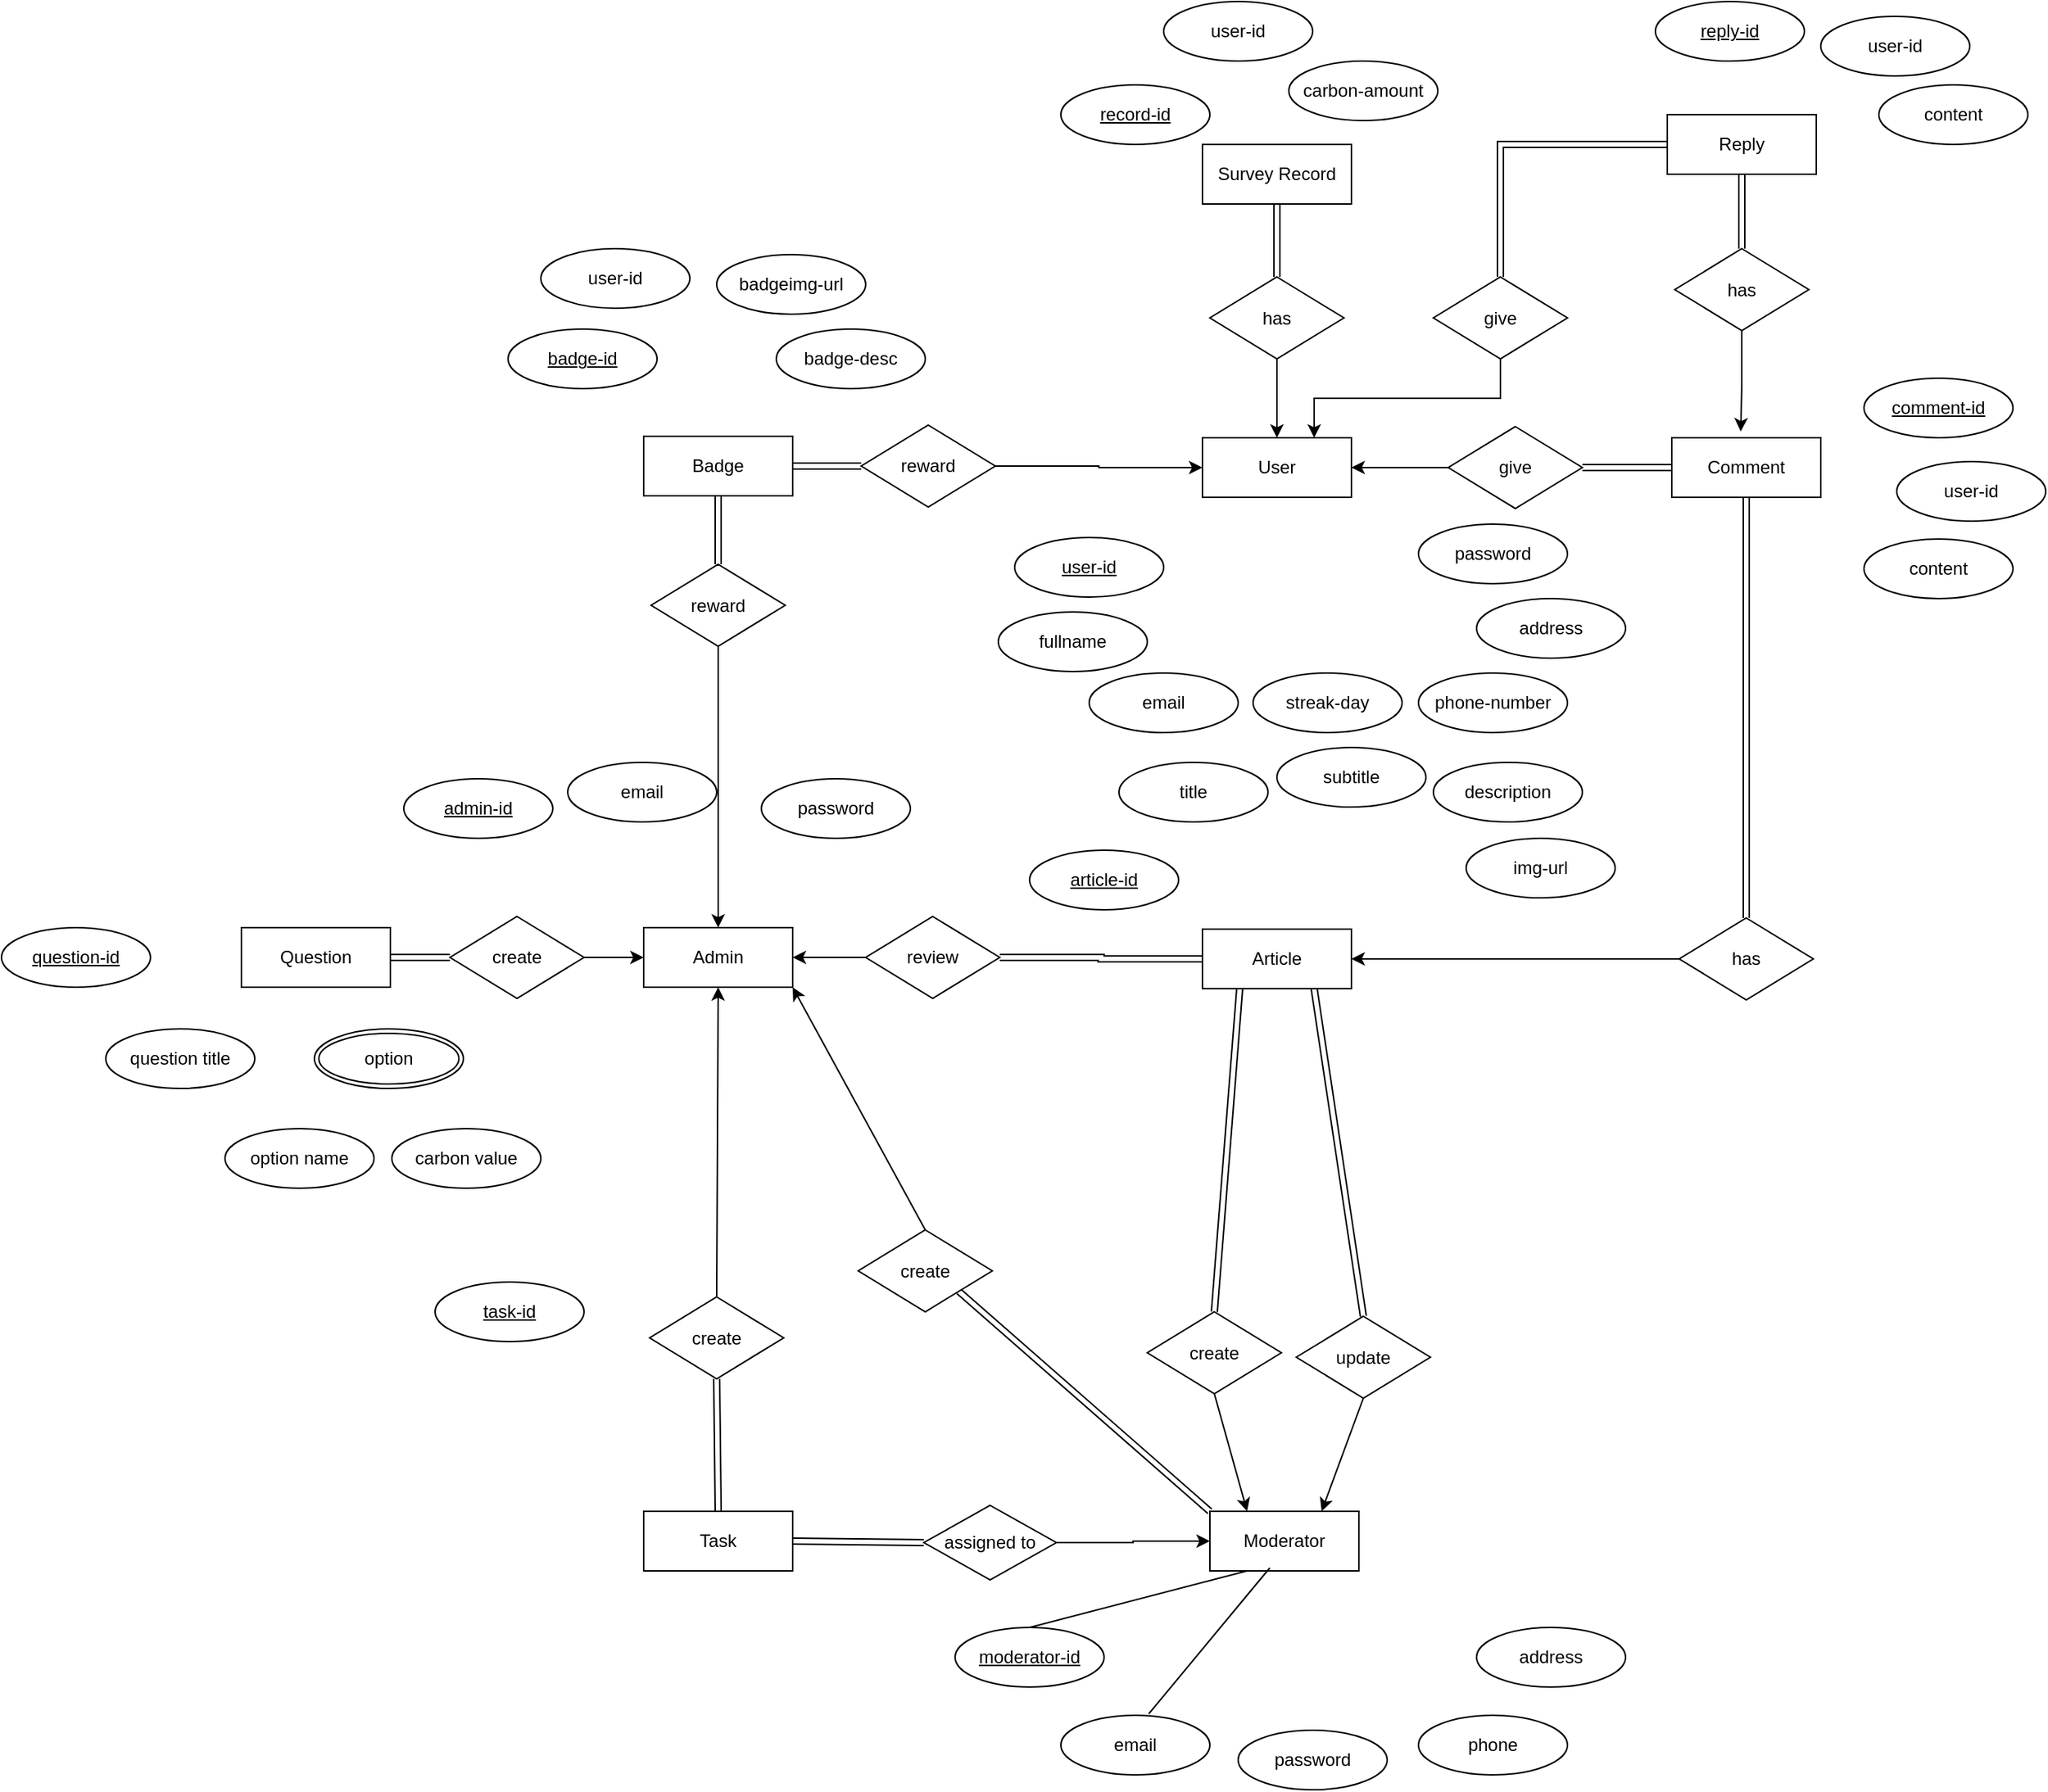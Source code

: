 <mxfile version="24.4.4" type="github">
  <diagram name="Page-1" id="LDCwevBWYP7GDwlMyTgj">
    <mxGraphModel dx="2269" dy="1274" grid="1" gridSize="10" guides="1" tooltips="1" connect="1" arrows="1" fold="1" page="1" pageScale="1" pageWidth="850" pageHeight="1100" math="0" shadow="0">
      <root>
        <mxCell id="0" />
        <mxCell id="1" parent="0" />
        <mxCell id="6sJl87-KyiJKdT4K7YQF-11" value="Admin" style="whiteSpace=wrap;html=1;align=center;" parent="1" vertex="1">
          <mxGeometry x="681" y="872" width="100" height="40" as="geometry" />
        </mxCell>
        <mxCell id="6sJl87-KyiJKdT4K7YQF-12" value="Question" style="whiteSpace=wrap;html=1;align=center;" parent="1" vertex="1">
          <mxGeometry x="411" y="872" width="100" height="40" as="geometry" />
        </mxCell>
        <mxCell id="6sJl87-KyiJKdT4K7YQF-13" value="create" style="shape=rhombus;perimeter=rhombusPerimeter;whiteSpace=wrap;html=1;align=center;" parent="1" vertex="1">
          <mxGeometry x="551" y="864.5" width="90" height="55" as="geometry" />
        </mxCell>
        <mxCell id="6sJl87-KyiJKdT4K7YQF-14" value="" style="endArrow=none;html=1;rounded=0;shape=link;exitX=1;exitY=0.5;exitDx=0;exitDy=0;entryX=0;entryY=0.5;entryDx=0;entryDy=0;" parent="1" source="6sJl87-KyiJKdT4K7YQF-12" target="6sJl87-KyiJKdT4K7YQF-13" edge="1">
          <mxGeometry relative="1" as="geometry">
            <mxPoint x="521" y="902" as="sourcePoint" />
            <mxPoint x="591" y="917" as="targetPoint" />
          </mxGeometry>
        </mxCell>
        <mxCell id="6sJl87-KyiJKdT4K7YQF-15" value="" style="endArrow=classic;html=1;rounded=0;entryX=0;entryY=0.5;entryDx=0;entryDy=0;" parent="1" target="6sJl87-KyiJKdT4K7YQF-11" edge="1">
          <mxGeometry width="50" height="50" relative="1" as="geometry">
            <mxPoint x="641" y="892" as="sourcePoint" />
            <mxPoint x="681" y="922" as="targetPoint" />
          </mxGeometry>
        </mxCell>
        <mxCell id="6sJl87-KyiJKdT4K7YQF-16" value="create" style="shape=rhombus;perimeter=rhombusPerimeter;whiteSpace=wrap;html=1;align=center;" parent="1" vertex="1">
          <mxGeometry x="685" y="1120" width="90" height="55" as="geometry" />
        </mxCell>
        <mxCell id="6sJl87-KyiJKdT4K7YQF-17" value="Task" style="whiteSpace=wrap;html=1;align=center;" parent="1" vertex="1">
          <mxGeometry x="681" y="1264" width="100" height="40" as="geometry" />
        </mxCell>
        <mxCell id="6sJl87-KyiJKdT4K7YQF-18" value="" style="endArrow=none;html=1;rounded=0;shape=link;exitX=0.5;exitY=0;exitDx=0;exitDy=0;entryX=0.5;entryY=1;entryDx=0;entryDy=0;" parent="1" source="6sJl87-KyiJKdT4K7YQF-17" target="6sJl87-KyiJKdT4K7YQF-16" edge="1">
          <mxGeometry relative="1" as="geometry">
            <mxPoint x="649" y="1193" as="sourcePoint" />
            <mxPoint x="689" y="1193" as="targetPoint" />
          </mxGeometry>
        </mxCell>
        <mxCell id="6sJl87-KyiJKdT4K7YQF-19" value="" style="endArrow=classic;html=1;rounded=0;entryX=0.5;entryY=1;entryDx=0;entryDy=0;exitX=0.5;exitY=0;exitDx=0;exitDy=0;" parent="1" source="6sJl87-KyiJKdT4K7YQF-16" target="6sJl87-KyiJKdT4K7YQF-11" edge="1">
          <mxGeometry width="50" height="50" relative="1" as="geometry">
            <mxPoint x="686" y="942" as="sourcePoint" />
            <mxPoint x="726" y="942" as="targetPoint" />
          </mxGeometry>
        </mxCell>
        <mxCell id="dPGwyMM_JcIyDgCakg1t-32" style="edgeStyle=orthogonalEdgeStyle;rounded=0;orthogonalLoop=1;jettySize=auto;html=1;exitX=1;exitY=0.5;exitDx=0;exitDy=0;entryX=0;entryY=0.5;entryDx=0;entryDy=0;shape=link;" edge="1" parent="1" source="6sJl87-KyiJKdT4K7YQF-20" target="6sJl87-KyiJKdT4K7YQF-21">
          <mxGeometry relative="1" as="geometry" />
        </mxCell>
        <mxCell id="6sJl87-KyiJKdT4K7YQF-20" value="review" style="shape=rhombus;perimeter=rhombusPerimeter;whiteSpace=wrap;html=1;align=center;" parent="1" vertex="1">
          <mxGeometry x="830" y="864.5" width="90" height="55" as="geometry" />
        </mxCell>
        <mxCell id="6sJl87-KyiJKdT4K7YQF-21" value="Article" style="whiteSpace=wrap;html=1;align=center;" parent="1" vertex="1">
          <mxGeometry x="1056" y="873" width="100" height="40" as="geometry" />
        </mxCell>
        <mxCell id="6sJl87-KyiJKdT4K7YQF-23" value="" style="endArrow=classic;html=1;rounded=0;exitX=0;exitY=0.5;exitDx=0;exitDy=0;entryX=1;entryY=0.5;entryDx=0;entryDy=0;" parent="1" source="6sJl87-KyiJKdT4K7YQF-20" target="6sJl87-KyiJKdT4K7YQF-11" edge="1">
          <mxGeometry width="50" height="50" relative="1" as="geometry">
            <mxPoint x="736" y="872" as="sourcePoint" />
            <mxPoint x="786" y="822" as="targetPoint" />
          </mxGeometry>
        </mxCell>
        <mxCell id="dPGwyMM_JcIyDgCakg1t-3" style="edgeStyle=orthogonalEdgeStyle;rounded=0;orthogonalLoop=1;jettySize=auto;html=1;exitX=0.25;exitY=1;exitDx=0;exitDy=0;strokeColor=none;" edge="1" parent="1" source="6sJl87-KyiJKdT4K7YQF-25" target="6sJl87-KyiJKdT4K7YQF-72">
          <mxGeometry relative="1" as="geometry" />
        </mxCell>
        <mxCell id="6sJl87-KyiJKdT4K7YQF-25" value="Moderator" style="whiteSpace=wrap;html=1;align=center;" parent="1" vertex="1">
          <mxGeometry x="1061" y="1264" width="100" height="40" as="geometry" />
        </mxCell>
        <mxCell id="dPGwyMM_JcIyDgCakg1t-53" value="" style="edgeStyle=orthogonalEdgeStyle;rounded=0;orthogonalLoop=1;jettySize=auto;html=1;" edge="1" parent="1" source="6sJl87-KyiJKdT4K7YQF-26" target="6sJl87-KyiJKdT4K7YQF-25">
          <mxGeometry relative="1" as="geometry" />
        </mxCell>
        <mxCell id="6sJl87-KyiJKdT4K7YQF-26" value="assigned to" style="shape=rhombus;perimeter=rhombusPerimeter;whiteSpace=wrap;html=1;align=center;" parent="1" vertex="1">
          <mxGeometry x="869" y="1260" width="89" height="50" as="geometry" />
        </mxCell>
        <mxCell id="6sJl87-KyiJKdT4K7YQF-27" value="" style="shape=link;html=1;rounded=0;exitX=1;exitY=0.5;exitDx=0;exitDy=0;entryX=0;entryY=0.5;entryDx=0;entryDy=0;" parent="1" source="6sJl87-KyiJKdT4K7YQF-17" target="6sJl87-KyiJKdT4K7YQF-26" edge="1">
          <mxGeometry width="100" relative="1" as="geometry">
            <mxPoint x="796" y="1324" as="sourcePoint" />
            <mxPoint x="896" y="1324" as="targetPoint" />
          </mxGeometry>
        </mxCell>
        <mxCell id="6sJl87-KyiJKdT4K7YQF-30" value="create" style="shape=rhombus;perimeter=rhombusPerimeter;whiteSpace=wrap;html=1;align=center;" parent="1" vertex="1">
          <mxGeometry x="1019" y="1130" width="90" height="55" as="geometry" />
        </mxCell>
        <mxCell id="6sJl87-KyiJKdT4K7YQF-31" value="update" style="shape=rhombus;perimeter=rhombusPerimeter;whiteSpace=wrap;html=1;align=center;" parent="1" vertex="1">
          <mxGeometry x="1119" y="1133" width="90" height="55" as="geometry" />
        </mxCell>
        <mxCell id="6sJl87-KyiJKdT4K7YQF-32" value="" style="endArrow=classic;html=1;rounded=0;entryX=0.25;entryY=0;entryDx=0;entryDy=0;exitX=0.5;exitY=1;exitDx=0;exitDy=0;" parent="1" source="6sJl87-KyiJKdT4K7YQF-30" target="6sJl87-KyiJKdT4K7YQF-25" edge="1">
          <mxGeometry width="50" height="50" relative="1" as="geometry">
            <mxPoint x="839" y="1133" as="sourcePoint" />
            <mxPoint x="889" y="1083" as="targetPoint" />
          </mxGeometry>
        </mxCell>
        <mxCell id="6sJl87-KyiJKdT4K7YQF-33" value="" style="endArrow=classic;html=1;rounded=0;exitX=0.5;exitY=1;exitDx=0;exitDy=0;entryX=0.75;entryY=0;entryDx=0;entryDy=0;" parent="1" source="6sJl87-KyiJKdT4K7YQF-31" target="6sJl87-KyiJKdT4K7YQF-25" edge="1">
          <mxGeometry width="50" height="50" relative="1" as="geometry">
            <mxPoint x="1016" y="1162" as="sourcePoint" />
            <mxPoint x="1019" y="1213" as="targetPoint" />
          </mxGeometry>
        </mxCell>
        <mxCell id="6sJl87-KyiJKdT4K7YQF-34" value="" style="shape=link;html=1;rounded=0;entryX=0.25;entryY=1;entryDx=0;entryDy=0;exitX=0.5;exitY=0;exitDx=0;exitDy=0;" parent="1" source="6sJl87-KyiJKdT4K7YQF-30" target="6sJl87-KyiJKdT4K7YQF-21" edge="1">
          <mxGeometry width="100" relative="1" as="geometry">
            <mxPoint x="906" y="952" as="sourcePoint" />
            <mxPoint x="1006" y="952" as="targetPoint" />
          </mxGeometry>
        </mxCell>
        <mxCell id="6sJl87-KyiJKdT4K7YQF-35" value="" style="shape=link;html=1;rounded=0;entryX=0.75;entryY=1;entryDx=0;entryDy=0;exitX=0.5;exitY=0;exitDx=0;exitDy=0;" parent="1" source="6sJl87-KyiJKdT4K7YQF-31" target="6sJl87-KyiJKdT4K7YQF-21" edge="1">
          <mxGeometry width="100" relative="1" as="geometry">
            <mxPoint x="906" y="952" as="sourcePoint" />
            <mxPoint x="1006" y="952" as="targetPoint" />
          </mxGeometry>
        </mxCell>
        <mxCell id="6sJl87-KyiJKdT4K7YQF-71" style="edgeStyle=orthogonalEdgeStyle;rounded=0;orthogonalLoop=1;jettySize=auto;html=1;exitX=0.5;exitY=1;exitDx=0;exitDy=0;entryX=0.5;entryY=0;entryDx=0;entryDy=0;" parent="1" source="6sJl87-KyiJKdT4K7YQF-36" target="6sJl87-KyiJKdT4K7YQF-11" edge="1">
          <mxGeometry relative="1" as="geometry" />
        </mxCell>
        <mxCell id="6sJl87-KyiJKdT4K7YQF-36" value="reward" style="shape=rhombus;perimeter=rhombusPerimeter;whiteSpace=wrap;html=1;align=center;" parent="1" vertex="1">
          <mxGeometry x="686" y="628" width="90" height="55" as="geometry" />
        </mxCell>
        <mxCell id="6sJl87-KyiJKdT4K7YQF-37" value="Badge" style="whiteSpace=wrap;html=1;align=center;" parent="1" vertex="1">
          <mxGeometry x="681" y="542" width="100" height="40" as="geometry" />
        </mxCell>
        <mxCell id="6sJl87-KyiJKdT4K7YQF-38" value="" style="shape=link;html=1;rounded=0;exitX=0.5;exitY=1;exitDx=0;exitDy=0;entryX=0.5;entryY=0;entryDx=0;entryDy=0;" parent="1" source="6sJl87-KyiJKdT4K7YQF-37" target="6sJl87-KyiJKdT4K7YQF-36" edge="1">
          <mxGeometry width="100" relative="1" as="geometry">
            <mxPoint x="656" y="655" as="sourcePoint" />
            <mxPoint x="756" y="655" as="targetPoint" />
          </mxGeometry>
        </mxCell>
        <mxCell id="6sJl87-KyiJKdT4K7YQF-40" value="User" style="whiteSpace=wrap;html=1;align=center;" parent="1" vertex="1">
          <mxGeometry x="1056" y="543" width="100" height="40" as="geometry" />
        </mxCell>
        <mxCell id="dPGwyMM_JcIyDgCakg1t-33" style="edgeStyle=orthogonalEdgeStyle;rounded=0;orthogonalLoop=1;jettySize=auto;html=1;exitX=1;exitY=0.5;exitDx=0;exitDy=0;entryX=0;entryY=0.5;entryDx=0;entryDy=0;" edge="1" parent="1" source="6sJl87-KyiJKdT4K7YQF-41" target="6sJl87-KyiJKdT4K7YQF-40">
          <mxGeometry relative="1" as="geometry" />
        </mxCell>
        <mxCell id="6sJl87-KyiJKdT4K7YQF-41" value="reward" style="shape=rhombus;perimeter=rhombusPerimeter;whiteSpace=wrap;html=1;align=center;" parent="1" vertex="1">
          <mxGeometry x="827" y="534.5" width="90" height="55" as="geometry" />
        </mxCell>
        <mxCell id="6sJl87-KyiJKdT4K7YQF-42" value="" style="shape=link;html=1;rounded=0;exitX=1;exitY=0.5;exitDx=0;exitDy=0;entryX=0;entryY=0.5;entryDx=0;entryDy=0;" parent="1" source="6sJl87-KyiJKdT4K7YQF-37" target="6sJl87-KyiJKdT4K7YQF-41" edge="1">
          <mxGeometry width="100" relative="1" as="geometry">
            <mxPoint x="846" y="615" as="sourcePoint" />
            <mxPoint x="946" y="615" as="targetPoint" />
          </mxGeometry>
        </mxCell>
        <mxCell id="6sJl87-KyiJKdT4K7YQF-44" value="Survey Record" style="whiteSpace=wrap;html=1;align=center;" parent="1" vertex="1">
          <mxGeometry x="1056" y="346" width="100" height="40" as="geometry" />
        </mxCell>
        <mxCell id="6sJl87-KyiJKdT4K7YQF-45" value="has" style="shape=rhombus;perimeter=rhombusPerimeter;whiteSpace=wrap;html=1;align=center;" parent="1" vertex="1">
          <mxGeometry x="1061" y="435" width="90" height="55" as="geometry" />
        </mxCell>
        <mxCell id="6sJl87-KyiJKdT4K7YQF-46" value="" style="endArrow=classic;html=1;rounded=0;entryX=0.5;entryY=0;entryDx=0;entryDy=0;exitX=0.5;exitY=1;exitDx=0;exitDy=0;" parent="1" source="6sJl87-KyiJKdT4K7YQF-45" target="6sJl87-KyiJKdT4K7YQF-40" edge="1">
          <mxGeometry width="50" height="50" relative="1" as="geometry">
            <mxPoint x="996" y="586" as="sourcePoint" />
            <mxPoint x="1046" y="536" as="targetPoint" />
          </mxGeometry>
        </mxCell>
        <mxCell id="6sJl87-KyiJKdT4K7YQF-47" value="" style="shape=link;html=1;rounded=0;entryX=0.5;entryY=1;entryDx=0;entryDy=0;exitX=0.5;exitY=0;exitDx=0;exitDy=0;" parent="1" source="6sJl87-KyiJKdT4K7YQF-45" target="6sJl87-KyiJKdT4K7YQF-44" edge="1">
          <mxGeometry width="100" relative="1" as="geometry">
            <mxPoint x="976" y="446" as="sourcePoint" />
            <mxPoint x="1076" y="446" as="targetPoint" />
          </mxGeometry>
        </mxCell>
        <mxCell id="6sJl87-KyiJKdT4K7YQF-48" value="Comment" style="whiteSpace=wrap;html=1;align=center;" parent="1" vertex="1">
          <mxGeometry x="1371" y="543" width="100" height="40" as="geometry" />
        </mxCell>
        <mxCell id="6sJl87-KyiJKdT4K7YQF-53" style="edgeStyle=orthogonalEdgeStyle;rounded=0;orthogonalLoop=1;jettySize=auto;html=1;exitX=0;exitY=0.5;exitDx=0;exitDy=0;entryX=1;entryY=0.5;entryDx=0;entryDy=0;" parent="1" source="6sJl87-KyiJKdT4K7YQF-51" target="6sJl87-KyiJKdT4K7YQF-21" edge="1">
          <mxGeometry relative="1" as="geometry" />
        </mxCell>
        <mxCell id="6sJl87-KyiJKdT4K7YQF-58" style="edgeStyle=orthogonalEdgeStyle;rounded=0;orthogonalLoop=1;jettySize=auto;html=1;exitX=0.5;exitY=0;exitDx=0;exitDy=0;entryX=0.5;entryY=1;entryDx=0;entryDy=0;shape=link;" parent="1" source="6sJl87-KyiJKdT4K7YQF-51" target="6sJl87-KyiJKdT4K7YQF-48" edge="1">
          <mxGeometry relative="1" as="geometry" />
        </mxCell>
        <mxCell id="6sJl87-KyiJKdT4K7YQF-51" value="has" style="shape=rhombus;perimeter=rhombusPerimeter;whiteSpace=wrap;html=1;align=center;" parent="1" vertex="1">
          <mxGeometry x="1376" y="865.5" width="90" height="55" as="geometry" />
        </mxCell>
        <mxCell id="6sJl87-KyiJKdT4K7YQF-56" style="edgeStyle=orthogonalEdgeStyle;rounded=0;orthogonalLoop=1;jettySize=auto;html=1;exitX=0;exitY=0.5;exitDx=0;exitDy=0;entryX=1;entryY=0.5;entryDx=0;entryDy=0;" parent="1" source="6sJl87-KyiJKdT4K7YQF-55" target="6sJl87-KyiJKdT4K7YQF-40" edge="1">
          <mxGeometry relative="1" as="geometry" />
        </mxCell>
        <mxCell id="6sJl87-KyiJKdT4K7YQF-57" style="edgeStyle=orthogonalEdgeStyle;rounded=0;orthogonalLoop=1;jettySize=auto;html=1;exitX=1;exitY=0.5;exitDx=0;exitDy=0;entryX=0;entryY=0.5;entryDx=0;entryDy=0;shape=link;" parent="1" source="6sJl87-KyiJKdT4K7YQF-55" target="6sJl87-KyiJKdT4K7YQF-48" edge="1">
          <mxGeometry relative="1" as="geometry" />
        </mxCell>
        <mxCell id="6sJl87-KyiJKdT4K7YQF-55" value="give" style="shape=rhombus;perimeter=rhombusPerimeter;whiteSpace=wrap;html=1;align=center;" parent="1" vertex="1">
          <mxGeometry x="1221" y="535.5" width="90" height="55" as="geometry" />
        </mxCell>
        <mxCell id="6sJl87-KyiJKdT4K7YQF-59" value="Reply" style="whiteSpace=wrap;html=1;align=center;" parent="1" vertex="1">
          <mxGeometry x="1368" y="326" width="100" height="40" as="geometry" />
        </mxCell>
        <mxCell id="6sJl87-KyiJKdT4K7YQF-63" style="edgeStyle=orthogonalEdgeStyle;rounded=0;orthogonalLoop=1;jettySize=auto;html=1;exitX=0.5;exitY=0;exitDx=0;exitDy=0;entryX=0.5;entryY=1;entryDx=0;entryDy=0;shape=link;" parent="1" source="6sJl87-KyiJKdT4K7YQF-60" target="6sJl87-KyiJKdT4K7YQF-59" edge="1">
          <mxGeometry relative="1" as="geometry" />
        </mxCell>
        <mxCell id="6sJl87-KyiJKdT4K7YQF-60" value="has" style="shape=rhombus;perimeter=rhombusPerimeter;whiteSpace=wrap;html=1;align=center;" parent="1" vertex="1">
          <mxGeometry x="1373" y="416" width="90" height="55" as="geometry" />
        </mxCell>
        <mxCell id="6sJl87-KyiJKdT4K7YQF-64" style="edgeStyle=orthogonalEdgeStyle;rounded=0;orthogonalLoop=1;jettySize=auto;html=1;exitX=0.5;exitY=1;exitDx=0;exitDy=0;entryX=0.463;entryY=-0.106;entryDx=0;entryDy=0;entryPerimeter=0;" parent="1" source="6sJl87-KyiJKdT4K7YQF-60" target="6sJl87-KyiJKdT4K7YQF-48" edge="1">
          <mxGeometry relative="1" as="geometry" />
        </mxCell>
        <mxCell id="6sJl87-KyiJKdT4K7YQF-68" style="edgeStyle=orthogonalEdgeStyle;rounded=0;orthogonalLoop=1;jettySize=auto;html=1;exitX=0.5;exitY=1;exitDx=0;exitDy=0;entryX=0.75;entryY=0;entryDx=0;entryDy=0;" parent="1" source="6sJl87-KyiJKdT4K7YQF-65" target="6sJl87-KyiJKdT4K7YQF-40" edge="1">
          <mxGeometry relative="1" as="geometry" />
        </mxCell>
        <mxCell id="6sJl87-KyiJKdT4K7YQF-69" style="edgeStyle=orthogonalEdgeStyle;rounded=0;orthogonalLoop=1;jettySize=auto;html=1;exitX=0.5;exitY=0;exitDx=0;exitDy=0;entryX=0;entryY=0.5;entryDx=0;entryDy=0;shape=link;" parent="1" source="6sJl87-KyiJKdT4K7YQF-65" target="6sJl87-KyiJKdT4K7YQF-59" edge="1">
          <mxGeometry relative="1" as="geometry" />
        </mxCell>
        <mxCell id="6sJl87-KyiJKdT4K7YQF-65" value="give" style="shape=rhombus;perimeter=rhombusPerimeter;whiteSpace=wrap;html=1;align=center;" parent="1" vertex="1">
          <mxGeometry x="1211" y="435" width="90" height="55" as="geometry" />
        </mxCell>
        <mxCell id="6sJl87-KyiJKdT4K7YQF-72" value="moderator-id" style="ellipse;whiteSpace=wrap;html=1;align=center;fontStyle=4;" parent="1" vertex="1">
          <mxGeometry x="890" y="1342" width="100" height="40" as="geometry" />
        </mxCell>
        <mxCell id="6sJl87-KyiJKdT4K7YQF-73" value="task-id" style="ellipse;whiteSpace=wrap;html=1;align=center;fontStyle=4;" parent="1" vertex="1">
          <mxGeometry x="541" y="1110" width="100" height="40" as="geometry" />
        </mxCell>
        <mxCell id="6sJl87-KyiJKdT4K7YQF-74" value="question-id" style="ellipse;whiteSpace=wrap;html=1;align=center;fontStyle=4;" parent="1" vertex="1">
          <mxGeometry x="250" y="872" width="100" height="40" as="geometry" />
        </mxCell>
        <mxCell id="6sJl87-KyiJKdT4K7YQF-75" value="article-id" style="ellipse;whiteSpace=wrap;html=1;align=center;fontStyle=4;" parent="1" vertex="1">
          <mxGeometry x="940" y="820" width="100" height="40" as="geometry" />
        </mxCell>
        <mxCell id="6sJl87-KyiJKdT4K7YQF-76" value="comment-id" style="ellipse;whiteSpace=wrap;html=1;align=center;fontStyle=4;" parent="1" vertex="1">
          <mxGeometry x="1500" y="503" width="100" height="40" as="geometry" />
        </mxCell>
        <mxCell id="6sJl87-KyiJKdT4K7YQF-77" value="reply-id" style="ellipse;whiteSpace=wrap;html=1;align=center;fontStyle=4;" parent="1" vertex="1">
          <mxGeometry x="1360" y="250" width="100" height="40" as="geometry" />
        </mxCell>
        <mxCell id="6sJl87-KyiJKdT4K7YQF-78" value="record-id" style="ellipse;whiteSpace=wrap;html=1;align=center;fontStyle=4;" parent="1" vertex="1">
          <mxGeometry x="961" y="306" width="100" height="40" as="geometry" />
        </mxCell>
        <mxCell id="6sJl87-KyiJKdT4K7YQF-79" value="user-id" style="ellipse;whiteSpace=wrap;html=1;align=center;fontStyle=4;" parent="1" vertex="1">
          <mxGeometry x="930" y="610" width="100" height="40" as="geometry" />
        </mxCell>
        <mxCell id="6sJl87-KyiJKdT4K7YQF-80" value="badge-id" style="ellipse;whiteSpace=wrap;html=1;align=center;fontStyle=4;" parent="1" vertex="1">
          <mxGeometry x="590" y="470" width="100" height="40" as="geometry" />
        </mxCell>
        <mxCell id="6sJl87-KyiJKdT4K7YQF-81" value="admin-id" style="ellipse;whiteSpace=wrap;html=1;align=center;fontStyle=4;" parent="1" vertex="1">
          <mxGeometry x="520" y="772" width="100" height="40" as="geometry" />
        </mxCell>
        <mxCell id="dPGwyMM_JcIyDgCakg1t-1" value="email" style="ellipse;whiteSpace=wrap;html=1;align=center;" vertex="1" parent="1">
          <mxGeometry x="961" y="1401" width="100" height="40" as="geometry" />
        </mxCell>
        <mxCell id="dPGwyMM_JcIyDgCakg1t-2" value="address" style="ellipse;whiteSpace=wrap;html=1;align=center;" vertex="1" parent="1">
          <mxGeometry x="1240" y="1342" width="100" height="40" as="geometry" />
        </mxCell>
        <mxCell id="dPGwyMM_JcIyDgCakg1t-4" value="" style="endArrow=none;html=1;rounded=0;entryX=0.25;entryY=1;entryDx=0;entryDy=0;exitX=0.5;exitY=0;exitDx=0;exitDy=0;" edge="1" parent="1" source="6sJl87-KyiJKdT4K7YQF-72" target="6sJl87-KyiJKdT4K7YQF-25">
          <mxGeometry relative="1" as="geometry">
            <mxPoint x="853" y="1392" as="sourcePoint" />
            <mxPoint x="1013" y="1392" as="targetPoint" />
          </mxGeometry>
        </mxCell>
        <mxCell id="dPGwyMM_JcIyDgCakg1t-5" value="fullname" style="ellipse;whiteSpace=wrap;html=1;align=center;" vertex="1" parent="1">
          <mxGeometry x="919" y="660" width="100" height="40" as="geometry" />
        </mxCell>
        <mxCell id="dPGwyMM_JcIyDgCakg1t-6" value="email" style="ellipse;whiteSpace=wrap;html=1;align=center;" vertex="1" parent="1">
          <mxGeometry x="980" y="701" width="100" height="40" as="geometry" />
        </mxCell>
        <mxCell id="dPGwyMM_JcIyDgCakg1t-7" value="password" style="ellipse;whiteSpace=wrap;html=1;align=center;" vertex="1" parent="1">
          <mxGeometry x="1201" y="601" width="100" height="40" as="geometry" />
        </mxCell>
        <mxCell id="dPGwyMM_JcIyDgCakg1t-8" value="title" style="ellipse;whiteSpace=wrap;html=1;align=center;" vertex="1" parent="1">
          <mxGeometry x="1000" y="761" width="100" height="40" as="geometry" />
        </mxCell>
        <mxCell id="dPGwyMM_JcIyDgCakg1t-9" value="subtitle" style="ellipse;whiteSpace=wrap;html=1;align=center;" vertex="1" parent="1">
          <mxGeometry x="1106" y="751" width="100" height="40" as="geometry" />
        </mxCell>
        <mxCell id="dPGwyMM_JcIyDgCakg1t-11" value="description" style="ellipse;whiteSpace=wrap;html=1;align=center;" vertex="1" parent="1">
          <mxGeometry x="1211" y="761" width="100" height="40" as="geometry" />
        </mxCell>
        <mxCell id="dPGwyMM_JcIyDgCakg1t-12" value="img-url" style="ellipse;whiteSpace=wrap;html=1;align=center;" vertex="1" parent="1">
          <mxGeometry x="1233" y="812" width="100" height="40" as="geometry" />
        </mxCell>
        <mxCell id="dPGwyMM_JcIyDgCakg1t-13" value="address" style="ellipse;whiteSpace=wrap;html=1;align=center;" vertex="1" parent="1">
          <mxGeometry x="1240" y="651" width="100" height="40" as="geometry" />
        </mxCell>
        <mxCell id="dPGwyMM_JcIyDgCakg1t-14" value="question title" style="ellipse;whiteSpace=wrap;html=1;align=center;" vertex="1" parent="1">
          <mxGeometry x="320" y="940" width="100" height="40" as="geometry" />
        </mxCell>
        <mxCell id="dPGwyMM_JcIyDgCakg1t-17" value="option" style="ellipse;shape=doubleEllipse;margin=3;whiteSpace=wrap;html=1;align=center;" vertex="1" parent="1">
          <mxGeometry x="460" y="940" width="100" height="40" as="geometry" />
        </mxCell>
        <mxCell id="dPGwyMM_JcIyDgCakg1t-18" value="option name" style="ellipse;whiteSpace=wrap;html=1;align=center;" vertex="1" parent="1">
          <mxGeometry x="400" y="1007" width="100" height="40" as="geometry" />
        </mxCell>
        <mxCell id="dPGwyMM_JcIyDgCakg1t-19" value="carbon value" style="ellipse;whiteSpace=wrap;html=1;align=center;" vertex="1" parent="1">
          <mxGeometry x="512" y="1007" width="100" height="40" as="geometry" />
        </mxCell>
        <mxCell id="dPGwyMM_JcIyDgCakg1t-20" value="phone-number" style="ellipse;whiteSpace=wrap;html=1;align=center;" vertex="1" parent="1">
          <mxGeometry x="1201" y="701" width="100" height="40" as="geometry" />
        </mxCell>
        <mxCell id="dPGwyMM_JcIyDgCakg1t-21" value="streak-day" style="ellipse;whiteSpace=wrap;html=1;align=center;" vertex="1" parent="1">
          <mxGeometry x="1090" y="701" width="100" height="40" as="geometry" />
        </mxCell>
        <mxCell id="dPGwyMM_JcIyDgCakg1t-22" value="password" style="ellipse;whiteSpace=wrap;html=1;align=center;" vertex="1" parent="1">
          <mxGeometry x="1080" y="1411" width="100" height="40" as="geometry" />
        </mxCell>
        <mxCell id="dPGwyMM_JcIyDgCakg1t-23" value="phone" style="ellipse;whiteSpace=wrap;html=1;align=center;" vertex="1" parent="1">
          <mxGeometry x="1201" y="1401" width="100" height="40" as="geometry" />
        </mxCell>
        <mxCell id="dPGwyMM_JcIyDgCakg1t-29" style="rounded=0;orthogonalLoop=1;jettySize=auto;html=1;exitX=1;exitY=1;exitDx=0;exitDy=0;entryX=0;entryY=0;entryDx=0;entryDy=0;shape=link;" edge="1" parent="1" source="dPGwyMM_JcIyDgCakg1t-27" target="6sJl87-KyiJKdT4K7YQF-25">
          <mxGeometry relative="1" as="geometry" />
        </mxCell>
        <mxCell id="dPGwyMM_JcIyDgCakg1t-30" style="rounded=0;orthogonalLoop=1;jettySize=auto;html=1;exitX=0.5;exitY=0;exitDx=0;exitDy=0;entryX=1;entryY=1;entryDx=0;entryDy=0;" edge="1" parent="1" source="dPGwyMM_JcIyDgCakg1t-27" target="6sJl87-KyiJKdT4K7YQF-11">
          <mxGeometry relative="1" as="geometry" />
        </mxCell>
        <mxCell id="dPGwyMM_JcIyDgCakg1t-27" value="create" style="shape=rhombus;perimeter=rhombusPerimeter;whiteSpace=wrap;html=1;align=center;" vertex="1" parent="1">
          <mxGeometry x="825" y="1075" width="90" height="55" as="geometry" />
        </mxCell>
        <mxCell id="dPGwyMM_JcIyDgCakg1t-37" value="email" style="ellipse;whiteSpace=wrap;html=1;align=center;" vertex="1" parent="1">
          <mxGeometry x="630" y="761" width="100" height="40" as="geometry" />
        </mxCell>
        <mxCell id="dPGwyMM_JcIyDgCakg1t-39" value="password" style="ellipse;whiteSpace=wrap;html=1;align=center;" vertex="1" parent="1">
          <mxGeometry x="760" y="772" width="100" height="40" as="geometry" />
        </mxCell>
        <mxCell id="dPGwyMM_JcIyDgCakg1t-41" value="" style="endArrow=none;html=1;rounded=0;entryX=0.402;entryY=0.95;entryDx=0;entryDy=0;entryPerimeter=0;" edge="1" parent="1" target="6sJl87-KyiJKdT4K7YQF-25">
          <mxGeometry relative="1" as="geometry">
            <mxPoint x="1020" y="1400" as="sourcePoint" />
            <mxPoint x="1100" y="1310" as="targetPoint" />
          </mxGeometry>
        </mxCell>
        <mxCell id="dPGwyMM_JcIyDgCakg1t-43" value="user-id" style="ellipse;whiteSpace=wrap;html=1;align=center;" vertex="1" parent="1">
          <mxGeometry x="1522" y="559" width="100" height="40" as="geometry" />
        </mxCell>
        <mxCell id="dPGwyMM_JcIyDgCakg1t-44" value="content" style="ellipse;whiteSpace=wrap;html=1;align=center;" vertex="1" parent="1">
          <mxGeometry x="1500" y="611" width="100" height="40" as="geometry" />
        </mxCell>
        <mxCell id="dPGwyMM_JcIyDgCakg1t-45" value="user-id" style="ellipse;whiteSpace=wrap;html=1;align=center;" vertex="1" parent="1">
          <mxGeometry x="1471" y="260" width="100" height="40" as="geometry" />
        </mxCell>
        <mxCell id="dPGwyMM_JcIyDgCakg1t-46" value="content" style="ellipse;whiteSpace=wrap;html=1;align=center;" vertex="1" parent="1">
          <mxGeometry x="1510" y="306" width="100" height="40" as="geometry" />
        </mxCell>
        <mxCell id="dPGwyMM_JcIyDgCakg1t-47" value="user-id" style="ellipse;whiteSpace=wrap;html=1;align=center;" vertex="1" parent="1">
          <mxGeometry x="1030" y="250" width="100" height="40" as="geometry" />
        </mxCell>
        <mxCell id="dPGwyMM_JcIyDgCakg1t-48" value="carbon-amount" style="ellipse;whiteSpace=wrap;html=1;align=center;" vertex="1" parent="1">
          <mxGeometry x="1114" y="290" width="100" height="40" as="geometry" />
        </mxCell>
        <mxCell id="dPGwyMM_JcIyDgCakg1t-49" value="badge-desc" style="ellipse;whiteSpace=wrap;html=1;align=center;" vertex="1" parent="1">
          <mxGeometry x="770" y="470" width="100" height="40" as="geometry" />
        </mxCell>
        <mxCell id="dPGwyMM_JcIyDgCakg1t-51" value="badgeimg-url" style="ellipse;whiteSpace=wrap;html=1;align=center;" vertex="1" parent="1">
          <mxGeometry x="730" y="420" width="100" height="40" as="geometry" />
        </mxCell>
        <mxCell id="dPGwyMM_JcIyDgCakg1t-52" value="user-id" style="ellipse;whiteSpace=wrap;html=1;align=center;" vertex="1" parent="1">
          <mxGeometry x="612" y="416" width="100" height="40" as="geometry" />
        </mxCell>
      </root>
    </mxGraphModel>
  </diagram>
</mxfile>
